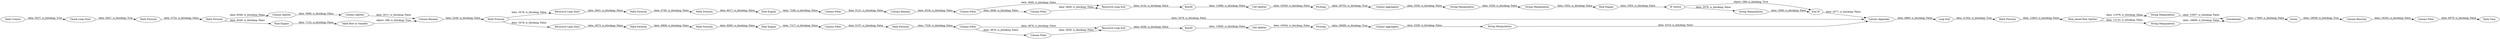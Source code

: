 digraph {
	"9019425607878400806_34" [label="IF Switch"]
	"9019425607878400806_35" [label="End IF"]
	"-2955514518471502027_91" [label="Column Filter"]
	"-2097532673196785429_7" [label="Rule Engine"]
	"-2050960742509663991_51" [label="Math Formula"]
	"-2050960742509663991_52" [label="Math Formula"]
	"-1739501402740574697_73" [label="Table Creator"]
	"-4151515871021482509_39" [label="Column Filter"]
	"9019425607878400806_12" [label=Pivoting]
	"9019425607878400806_30" [label="Column Aggregator"]
	"-2955514518471502027_88" [label=Concatenate]
	"-4151515871021482509_36" [label="Rule Engine"]
	"-2097532673196785429_6" [label="Math Formula"]
	"-2097532673196785429_2" [label="Recursive Loop Start"]
	"-3501071501061890015_45" [label=RowID]
	"-3501071501061890015_44" [label=Pivoting]
	"-2955514518471502027_82" [label="Column Resorter"]
	"-3501071501061890015_47" [label="Column Aggregator"]
	"9019425607878400806_33" [label="Rule Engine"]
	"-2955514518471502027_87" [label="String Manipulation"]
	"-2050960742509663991_53" [label="Column Splitter"]
	"-2050960742509663991_27" [label="Column Rename"]
	"-2050960742509663991_56" [label="Math Formula"]
	"-1739501402740574697_93" [label="Table View"]
	"9019425607878400806_32" [label="String Manipulation"]
	"9019425607878400806_10" [label=RowID]
	"-2097532673196785429_15" [label="Column Filter"]
	"-4151515871021482509_34" [label="Math Formula"]
	"-4151515871021482509_35" [label="Math Formula"]
	"-2955514518471502027_90" [label=Sorter]
	"-4151515871021482509_38" [label="Math Formula"]
	"-4151515871021482509_41" [label="Recursive Loop End"]
	"-1739501402740574697_79" [label="Column Appender"]
	"-2050960742509663991_58" [label="Table Row to Variable"]
	"-2955514518471502027_89" [label="Math Formula"]
	"-2097532673196785429_8" [label="Column Filter"]
	"-3501071501061890015_49" [label="String Manipulation"]
	"-2097532673196785429_14" [label="Math Formula"]
	"-2097532673196785429_16" [label="Column Rename"]
	"9019425607878400806_31" [label="String Manipulation"]
	"-4151515871021482509_40" [label="Column Filter"]
	"-4151515871021482509_37" [label="Column Filter"]
	"-3501071501061890015_43" [label="Cell Splitter"]
	"9019425607878400806_36" [label="String Manipulation"]
	"-2097532673196785429_3" [label="Recursive Loop End"]
	"-2050960742509663991_54" [label="Column Splitter"]
	"-4151515871021482509_42" [label="Recursive Loop Start"]
	"-1739501402740574697_80" [label="Chunk Loop Start"]
	"-2097532673196785429_9" [label="Column Filter"]
	"-1739501402740574697_81" [label="Loop End"]
	"9019425607878400806_11" [label="Cell Splitter"]
	"-2955514518471502027_85" [label="Rule_based Row Splitter"]
	"-2955514518471502027_86" [label="String Manipulation"]
	"-2050960742509663991_55" [label="Rule Engine"]
	"-2050960742509663991_27" -> "-2050960742509663991_56" [label="data: 2249; is_blocking: False"]
	"-2050960742509663991_58" -> "-2050960742509663991_27" [label="object: 288; is_blocking: True"]
	"9019425607878400806_12" -> "9019425607878400806_30" [label="data: 29702; is_blocking: True"]
	"-4151515871021482509_40" -> "-4151515871021482509_41" [label="data: 2639; is_blocking: False"]
	"-4151515871021482509_35" -> "-4151515871021482509_36" [label="data: 6085; is_blocking: False"]
	"-2955514518471502027_87" -> "-2955514518471502027_88" [label="data: 15957; is_blocking: False"]
	"-4151515871021482509_37" -> "-4151515871021482509_38" [label="data: 5157; is_blocking: False"]
	"9019425607878400806_33" -> "9019425607878400806_34" [label="data: 3303; is_blocking: False"]
	"9019425607878400806_31" -> "9019425607878400806_32" [label="data: 3329; is_blocking: False"]
	"-2050960742509663991_56" -> "-2097532673196785429_2" [label="data: 3478; is_blocking: False"]
	"-2050960742509663991_51" -> "-2050960742509663991_52" [label="data: 4752; is_blocking: False"]
	"-4151515871021482509_34" -> "-4151515871021482509_35" [label="data: 4808; is_blocking: False"]
	"9019425607878400806_34" -> "9019425607878400806_36" [label="data: 2076; is_blocking: False"]
	"-2097532673196785429_14" -> "-2097532673196785429_7" [label="data: 6017; is_blocking: False"]
	"-2955514518471502027_82" -> "-2955514518471502027_91" [label="data: 18292; is_blocking: False"]
	"-2050960742509663991_52" -> "-2050960742509663991_55" [label="data: 6049; is_blocking: False"]
	"9019425607878400806_36" -> "9019425607878400806_35" [label="data: 3306; is_blocking: False"]
	"-3501071501061890015_47" -> "-3501071501061890015_49" [label="data: 3329; is_blocking: False"]
	"-2097532673196785429_7" -> "-2097532673196785429_15" [label="data: 7248; is_blocking: False"]
	"-3501071501061890015_45" -> "-3501071501061890015_43" [label="data: 13606; is_blocking: False"]
	"-2955514518471502027_91" -> "-1739501402740574697_93" [label="data: 8979; is_blocking: False"]
	"-1739501402740574697_81" -> "-2955514518471502027_89" [label="data: 21502; is_blocking: True"]
	"-1739501402740574697_80" -> "-2050960742509663991_51" [label="data: 2847; is_blocking: True"]
	"-2097532673196785429_8" -> "-2097532673196785429_3" [label="data: 3846; is_blocking: False"]
	"-4151515871021482509_41" -> "-3501071501061890015_45" [label="data: 4296; is_blocking: False"]
	"-2097532673196785429_3" -> "9019425607878400806_10" [label="data: 4142; is_blocking: False"]
	"-2050960742509663991_52" -> "-2050960742509663991_54" [label="data: 6049; is_blocking: False"]
	"-2955514518471502027_86" -> "-2955514518471502027_88" [label="data: 16899; is_blocking: False"]
	"-2955514518471502027_85" -> "-2955514518471502027_87" [label="data: 11978; is_blocking: False"]
	"-3501071501061890015_44" -> "-3501071501061890015_47" [label="data: 29689; is_blocking: True"]
	"-2955514518471502027_88" -> "-2955514518471502027_90" [label="data: 17800; is_blocking: False"]
	"9019425607878400806_11" -> "9019425607878400806_12" [label="data: 16545; is_blocking: False"]
	"-2050960742509663991_53" -> "-2050960742509663991_27" [label="data: 2611; is_blocking: False"]
	"-2097532673196785429_9" -> "-2097532673196785429_3" [label="data: 2609; is_blocking: False"]
	"-2955514518471502027_85" -> "-2955514518471502027_86" [label="data: 12132; is_blocking: False"]
	"-4151515871021482509_39" -> "-4151515871021482509_41" [label="data: 3876; is_blocking: False"]
	"-2050960742509663991_56" -> "-4151515871021482509_42" [label="data: 3478; is_blocking: False"]
	"-3501071501061890015_43" -> "-3501071501061890015_44" [label="data: 16554; is_blocking: False"]
	"9019425607878400806_34" -> "9019425607878400806_35" [label="object: 288; is_blocking: True"]
	"9019425607878400806_10" -> "9019425607878400806_11" [label="data: 13488; is_blocking: False"]
	"-2097532673196785429_6" -> "-2097532673196785429_14" [label="data: 4745; is_blocking: False"]
	"9019425607878400806_30" -> "9019425607878400806_31" [label="data: 3330; is_blocking: False"]
	"-1739501402740574697_79" -> "-1739501402740574697_81" [label="data: 4869; is_blocking: False"]
	"-2955514518471502027_90" -> "-2955514518471502027_82" [label="data: 18599; is_blocking: True"]
	"-2050960742509663991_55" -> "-2050960742509663991_58" [label="data: 7132; is_blocking: False"]
	"9019425607878400806_32" -> "9019425607878400806_33" [label="data: 3302; is_blocking: False"]
	"9019425607878400806_35" -> "-1739501402740574697_79" [label="data: 2077; is_blocking: False"]
	"-4151515871021482509_42" -> "-4151515871021482509_34" [label="data: 2873; is_blocking: False"]
	"-2050960742509663991_54" -> "-2050960742509663991_53" [label="data: 3906; is_blocking: False"]
	"-4151515871021482509_39" -> "-4151515871021482509_40" [label="data: 3876; is_blocking: False"]
	"-2097532673196785429_2" -> "-2097532673196785429_6" [label="data: 2841; is_blocking: False"]
	"-2097532673196785429_8" -> "-2097532673196785429_9" [label="data: 3846; is_blocking: False"]
	"-2097532673196785429_15" -> "-2097532673196785429_16" [label="data: 5121; is_blocking: False"]
	"-4151515871021482509_36" -> "-4151515871021482509_37" [label="data: 7317; is_blocking: False"]
	"-2097532673196785429_16" -> "-2097532673196785429_8" [label="data: 4534; is_blocking: False"]
	"-2050960742509663991_56" -> "-1739501402740574697_79" [label="data: 3478; is_blocking: False"]
	"-4151515871021482509_38" -> "-4151515871021482509_39" [label="data: 7320; is_blocking: False"]
	"-2955514518471502027_89" -> "-2955514518471502027_85" [label="data: 12863; is_blocking: False"]
	"-1739501402740574697_73" -> "-1739501402740574697_80" [label="data: 3027; is_blocking: True"]
	"-3501071501061890015_49" -> "-1739501402740574697_79" [label="data: 3314; is_blocking: False"]
	rankdir=LR
}
